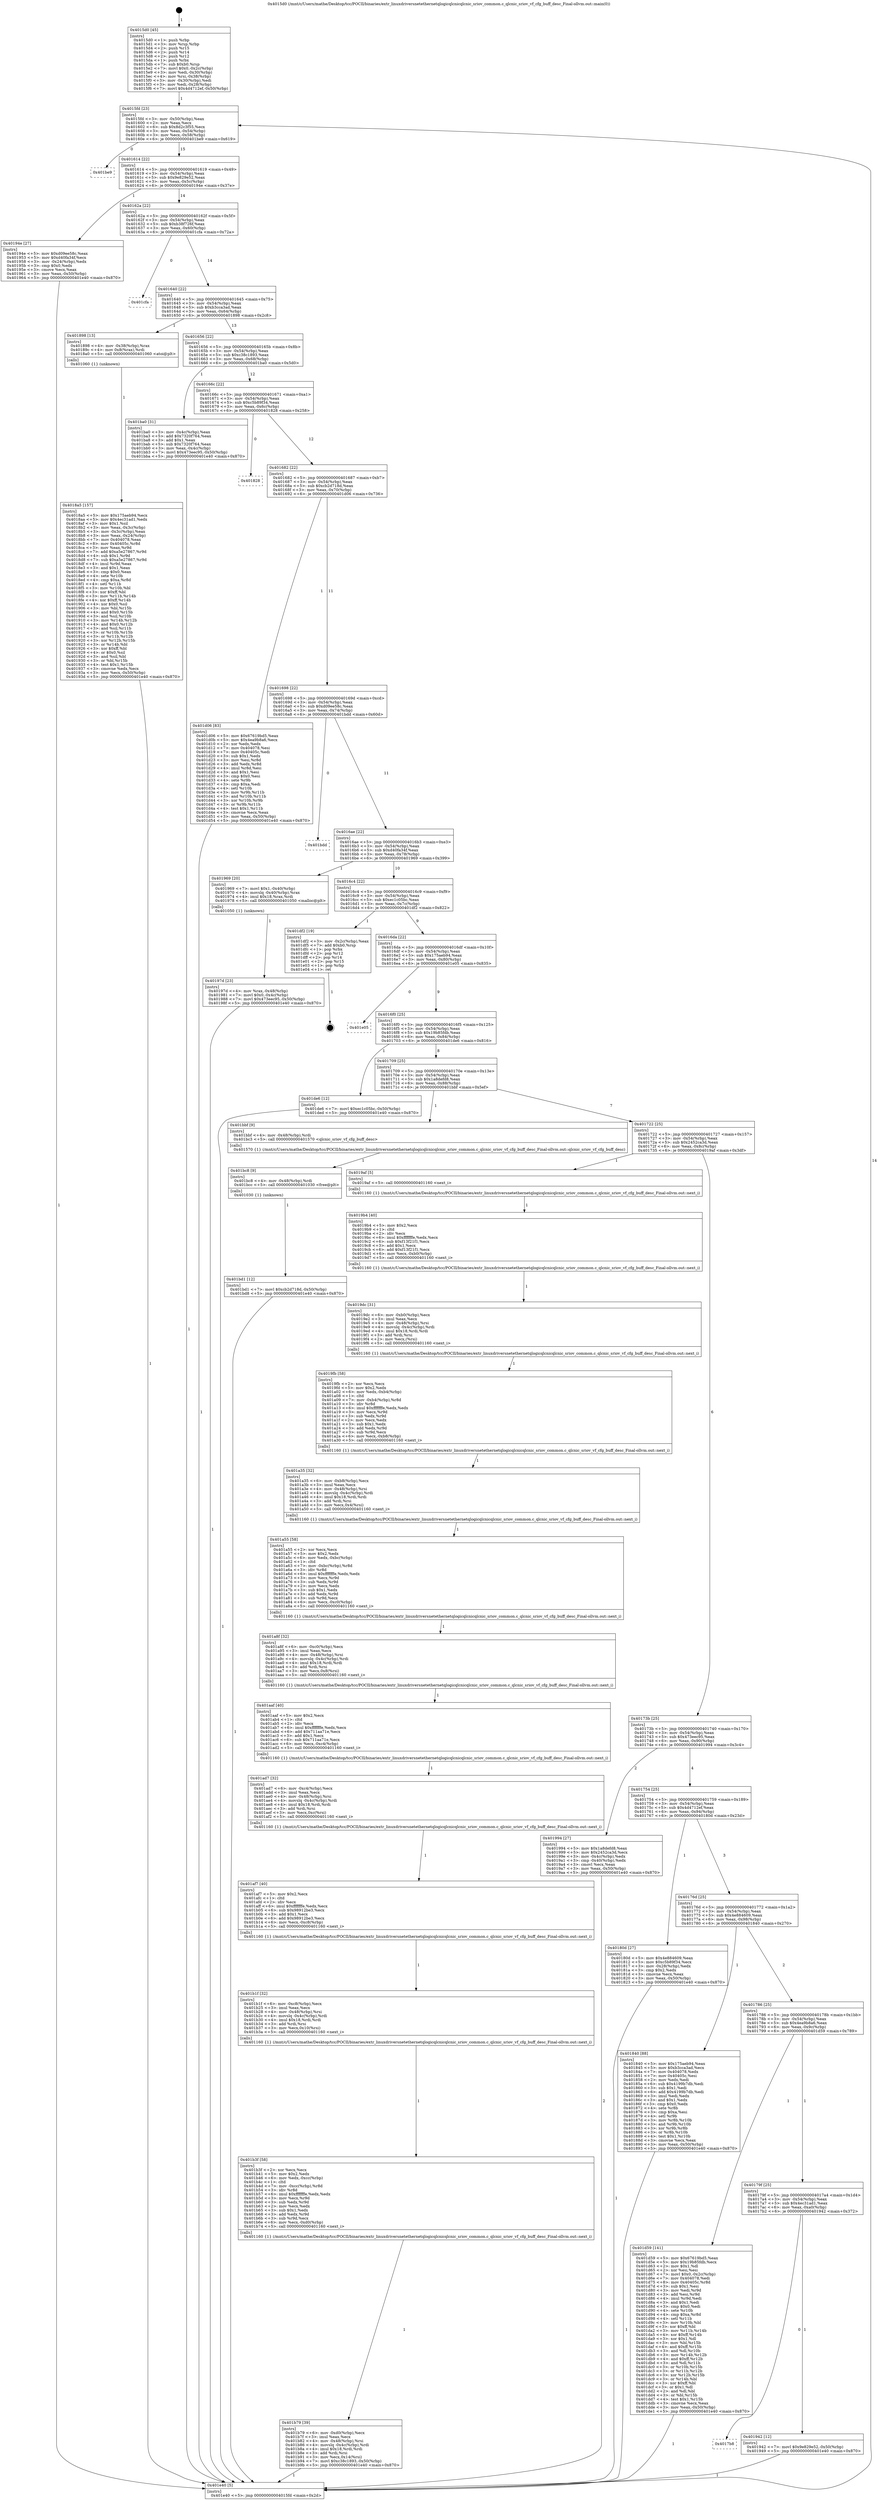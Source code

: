 digraph "0x4015d0" {
  label = "0x4015d0 (/mnt/c/Users/mathe/Desktop/tcc/POCII/binaries/extr_linuxdriversnetethernetqlogicqlcnicqlcnic_sriov_common.c_qlcnic_sriov_vf_cfg_buff_desc_Final-ollvm.out::main(0))"
  labelloc = "t"
  node[shape=record]

  Entry [label="",width=0.3,height=0.3,shape=circle,fillcolor=black,style=filled]
  "0x4015fd" [label="{
     0x4015fd [23]\l
     | [instrs]\l
     &nbsp;&nbsp;0x4015fd \<+3\>: mov -0x50(%rbp),%eax\l
     &nbsp;&nbsp;0x401600 \<+2\>: mov %eax,%ecx\l
     &nbsp;&nbsp;0x401602 \<+6\>: sub $0x8d2c3f55,%ecx\l
     &nbsp;&nbsp;0x401608 \<+3\>: mov %eax,-0x54(%rbp)\l
     &nbsp;&nbsp;0x40160b \<+3\>: mov %ecx,-0x58(%rbp)\l
     &nbsp;&nbsp;0x40160e \<+6\>: je 0000000000401be9 \<main+0x619\>\l
  }"]
  "0x401be9" [label="{
     0x401be9\l
  }", style=dashed]
  "0x401614" [label="{
     0x401614 [22]\l
     | [instrs]\l
     &nbsp;&nbsp;0x401614 \<+5\>: jmp 0000000000401619 \<main+0x49\>\l
     &nbsp;&nbsp;0x401619 \<+3\>: mov -0x54(%rbp),%eax\l
     &nbsp;&nbsp;0x40161c \<+5\>: sub $0x9e829e52,%eax\l
     &nbsp;&nbsp;0x401621 \<+3\>: mov %eax,-0x5c(%rbp)\l
     &nbsp;&nbsp;0x401624 \<+6\>: je 000000000040194e \<main+0x37e\>\l
  }"]
  Exit [label="",width=0.3,height=0.3,shape=circle,fillcolor=black,style=filled,peripheries=2]
  "0x40194e" [label="{
     0x40194e [27]\l
     | [instrs]\l
     &nbsp;&nbsp;0x40194e \<+5\>: mov $0xd09ee58c,%eax\l
     &nbsp;&nbsp;0x401953 \<+5\>: mov $0xd40fa34f,%ecx\l
     &nbsp;&nbsp;0x401958 \<+3\>: mov -0x24(%rbp),%edx\l
     &nbsp;&nbsp;0x40195b \<+3\>: cmp $0x0,%edx\l
     &nbsp;&nbsp;0x40195e \<+3\>: cmove %ecx,%eax\l
     &nbsp;&nbsp;0x401961 \<+3\>: mov %eax,-0x50(%rbp)\l
     &nbsp;&nbsp;0x401964 \<+5\>: jmp 0000000000401e40 \<main+0x870\>\l
  }"]
  "0x40162a" [label="{
     0x40162a [22]\l
     | [instrs]\l
     &nbsp;&nbsp;0x40162a \<+5\>: jmp 000000000040162f \<main+0x5f\>\l
     &nbsp;&nbsp;0x40162f \<+3\>: mov -0x54(%rbp),%eax\l
     &nbsp;&nbsp;0x401632 \<+5\>: sub $0xb38f726f,%eax\l
     &nbsp;&nbsp;0x401637 \<+3\>: mov %eax,-0x60(%rbp)\l
     &nbsp;&nbsp;0x40163a \<+6\>: je 0000000000401cfa \<main+0x72a\>\l
  }"]
  "0x401bd1" [label="{
     0x401bd1 [12]\l
     | [instrs]\l
     &nbsp;&nbsp;0x401bd1 \<+7\>: movl $0xcb2d718d,-0x50(%rbp)\l
     &nbsp;&nbsp;0x401bd8 \<+5\>: jmp 0000000000401e40 \<main+0x870\>\l
  }"]
  "0x401cfa" [label="{
     0x401cfa\l
  }", style=dashed]
  "0x401640" [label="{
     0x401640 [22]\l
     | [instrs]\l
     &nbsp;&nbsp;0x401640 \<+5\>: jmp 0000000000401645 \<main+0x75\>\l
     &nbsp;&nbsp;0x401645 \<+3\>: mov -0x54(%rbp),%eax\l
     &nbsp;&nbsp;0x401648 \<+5\>: sub $0xb3cca3ad,%eax\l
     &nbsp;&nbsp;0x40164d \<+3\>: mov %eax,-0x64(%rbp)\l
     &nbsp;&nbsp;0x401650 \<+6\>: je 0000000000401898 \<main+0x2c8\>\l
  }"]
  "0x401bc8" [label="{
     0x401bc8 [9]\l
     | [instrs]\l
     &nbsp;&nbsp;0x401bc8 \<+4\>: mov -0x48(%rbp),%rdi\l
     &nbsp;&nbsp;0x401bcc \<+5\>: call 0000000000401030 \<free@plt\>\l
     | [calls]\l
     &nbsp;&nbsp;0x401030 \{1\} (unknown)\l
  }"]
  "0x401898" [label="{
     0x401898 [13]\l
     | [instrs]\l
     &nbsp;&nbsp;0x401898 \<+4\>: mov -0x38(%rbp),%rax\l
     &nbsp;&nbsp;0x40189c \<+4\>: mov 0x8(%rax),%rdi\l
     &nbsp;&nbsp;0x4018a0 \<+5\>: call 0000000000401060 \<atoi@plt\>\l
     | [calls]\l
     &nbsp;&nbsp;0x401060 \{1\} (unknown)\l
  }"]
  "0x401656" [label="{
     0x401656 [22]\l
     | [instrs]\l
     &nbsp;&nbsp;0x401656 \<+5\>: jmp 000000000040165b \<main+0x8b\>\l
     &nbsp;&nbsp;0x40165b \<+3\>: mov -0x54(%rbp),%eax\l
     &nbsp;&nbsp;0x40165e \<+5\>: sub $0xc38c1893,%eax\l
     &nbsp;&nbsp;0x401663 \<+3\>: mov %eax,-0x68(%rbp)\l
     &nbsp;&nbsp;0x401666 \<+6\>: je 0000000000401ba0 \<main+0x5d0\>\l
  }"]
  "0x401b79" [label="{
     0x401b79 [39]\l
     | [instrs]\l
     &nbsp;&nbsp;0x401b79 \<+6\>: mov -0xd0(%rbp),%ecx\l
     &nbsp;&nbsp;0x401b7f \<+3\>: imul %eax,%ecx\l
     &nbsp;&nbsp;0x401b82 \<+4\>: mov -0x48(%rbp),%rsi\l
     &nbsp;&nbsp;0x401b86 \<+4\>: movslq -0x4c(%rbp),%rdi\l
     &nbsp;&nbsp;0x401b8a \<+4\>: imul $0x18,%rdi,%rdi\l
     &nbsp;&nbsp;0x401b8e \<+3\>: add %rdi,%rsi\l
     &nbsp;&nbsp;0x401b91 \<+3\>: mov %ecx,0x14(%rsi)\l
     &nbsp;&nbsp;0x401b94 \<+7\>: movl $0xc38c1893,-0x50(%rbp)\l
     &nbsp;&nbsp;0x401b9b \<+5\>: jmp 0000000000401e40 \<main+0x870\>\l
  }"]
  "0x401ba0" [label="{
     0x401ba0 [31]\l
     | [instrs]\l
     &nbsp;&nbsp;0x401ba0 \<+3\>: mov -0x4c(%rbp),%eax\l
     &nbsp;&nbsp;0x401ba3 \<+5\>: add $0x7320f764,%eax\l
     &nbsp;&nbsp;0x401ba8 \<+3\>: add $0x1,%eax\l
     &nbsp;&nbsp;0x401bab \<+5\>: sub $0x7320f764,%eax\l
     &nbsp;&nbsp;0x401bb0 \<+3\>: mov %eax,-0x4c(%rbp)\l
     &nbsp;&nbsp;0x401bb3 \<+7\>: movl $0x473eec95,-0x50(%rbp)\l
     &nbsp;&nbsp;0x401bba \<+5\>: jmp 0000000000401e40 \<main+0x870\>\l
  }"]
  "0x40166c" [label="{
     0x40166c [22]\l
     | [instrs]\l
     &nbsp;&nbsp;0x40166c \<+5\>: jmp 0000000000401671 \<main+0xa1\>\l
     &nbsp;&nbsp;0x401671 \<+3\>: mov -0x54(%rbp),%eax\l
     &nbsp;&nbsp;0x401674 \<+5\>: sub $0xc5b89f34,%eax\l
     &nbsp;&nbsp;0x401679 \<+3\>: mov %eax,-0x6c(%rbp)\l
     &nbsp;&nbsp;0x40167c \<+6\>: je 0000000000401828 \<main+0x258\>\l
  }"]
  "0x401b3f" [label="{
     0x401b3f [58]\l
     | [instrs]\l
     &nbsp;&nbsp;0x401b3f \<+2\>: xor %ecx,%ecx\l
     &nbsp;&nbsp;0x401b41 \<+5\>: mov $0x2,%edx\l
     &nbsp;&nbsp;0x401b46 \<+6\>: mov %edx,-0xcc(%rbp)\l
     &nbsp;&nbsp;0x401b4c \<+1\>: cltd\l
     &nbsp;&nbsp;0x401b4d \<+7\>: mov -0xcc(%rbp),%r8d\l
     &nbsp;&nbsp;0x401b54 \<+3\>: idiv %r8d\l
     &nbsp;&nbsp;0x401b57 \<+6\>: imul $0xfffffffe,%edx,%edx\l
     &nbsp;&nbsp;0x401b5d \<+3\>: mov %ecx,%r9d\l
     &nbsp;&nbsp;0x401b60 \<+3\>: sub %edx,%r9d\l
     &nbsp;&nbsp;0x401b63 \<+2\>: mov %ecx,%edx\l
     &nbsp;&nbsp;0x401b65 \<+3\>: sub $0x1,%edx\l
     &nbsp;&nbsp;0x401b68 \<+3\>: add %edx,%r9d\l
     &nbsp;&nbsp;0x401b6b \<+3\>: sub %r9d,%ecx\l
     &nbsp;&nbsp;0x401b6e \<+6\>: mov %ecx,-0xd0(%rbp)\l
     &nbsp;&nbsp;0x401b74 \<+5\>: call 0000000000401160 \<next_i\>\l
     | [calls]\l
     &nbsp;&nbsp;0x401160 \{1\} (/mnt/c/Users/mathe/Desktop/tcc/POCII/binaries/extr_linuxdriversnetethernetqlogicqlcnicqlcnic_sriov_common.c_qlcnic_sriov_vf_cfg_buff_desc_Final-ollvm.out::next_i)\l
  }"]
  "0x401828" [label="{
     0x401828\l
  }", style=dashed]
  "0x401682" [label="{
     0x401682 [22]\l
     | [instrs]\l
     &nbsp;&nbsp;0x401682 \<+5\>: jmp 0000000000401687 \<main+0xb7\>\l
     &nbsp;&nbsp;0x401687 \<+3\>: mov -0x54(%rbp),%eax\l
     &nbsp;&nbsp;0x40168a \<+5\>: sub $0xcb2d718d,%eax\l
     &nbsp;&nbsp;0x40168f \<+3\>: mov %eax,-0x70(%rbp)\l
     &nbsp;&nbsp;0x401692 \<+6\>: je 0000000000401d06 \<main+0x736\>\l
  }"]
  "0x401b1f" [label="{
     0x401b1f [32]\l
     | [instrs]\l
     &nbsp;&nbsp;0x401b1f \<+6\>: mov -0xc8(%rbp),%ecx\l
     &nbsp;&nbsp;0x401b25 \<+3\>: imul %eax,%ecx\l
     &nbsp;&nbsp;0x401b28 \<+4\>: mov -0x48(%rbp),%rsi\l
     &nbsp;&nbsp;0x401b2c \<+4\>: movslq -0x4c(%rbp),%rdi\l
     &nbsp;&nbsp;0x401b30 \<+4\>: imul $0x18,%rdi,%rdi\l
     &nbsp;&nbsp;0x401b34 \<+3\>: add %rdi,%rsi\l
     &nbsp;&nbsp;0x401b37 \<+3\>: mov %ecx,0x10(%rsi)\l
     &nbsp;&nbsp;0x401b3a \<+5\>: call 0000000000401160 \<next_i\>\l
     | [calls]\l
     &nbsp;&nbsp;0x401160 \{1\} (/mnt/c/Users/mathe/Desktop/tcc/POCII/binaries/extr_linuxdriversnetethernetqlogicqlcnicqlcnic_sriov_common.c_qlcnic_sriov_vf_cfg_buff_desc_Final-ollvm.out::next_i)\l
  }"]
  "0x401d06" [label="{
     0x401d06 [83]\l
     | [instrs]\l
     &nbsp;&nbsp;0x401d06 \<+5\>: mov $0x67619bd5,%eax\l
     &nbsp;&nbsp;0x401d0b \<+5\>: mov $0x4ea9b8a6,%ecx\l
     &nbsp;&nbsp;0x401d10 \<+2\>: xor %edx,%edx\l
     &nbsp;&nbsp;0x401d12 \<+7\>: mov 0x404078,%esi\l
     &nbsp;&nbsp;0x401d19 \<+7\>: mov 0x40405c,%edi\l
     &nbsp;&nbsp;0x401d20 \<+3\>: sub $0x1,%edx\l
     &nbsp;&nbsp;0x401d23 \<+3\>: mov %esi,%r8d\l
     &nbsp;&nbsp;0x401d26 \<+3\>: add %edx,%r8d\l
     &nbsp;&nbsp;0x401d29 \<+4\>: imul %r8d,%esi\l
     &nbsp;&nbsp;0x401d2d \<+3\>: and $0x1,%esi\l
     &nbsp;&nbsp;0x401d30 \<+3\>: cmp $0x0,%esi\l
     &nbsp;&nbsp;0x401d33 \<+4\>: sete %r9b\l
     &nbsp;&nbsp;0x401d37 \<+3\>: cmp $0xa,%edi\l
     &nbsp;&nbsp;0x401d3a \<+4\>: setl %r10b\l
     &nbsp;&nbsp;0x401d3e \<+3\>: mov %r9b,%r11b\l
     &nbsp;&nbsp;0x401d41 \<+3\>: and %r10b,%r11b\l
     &nbsp;&nbsp;0x401d44 \<+3\>: xor %r10b,%r9b\l
     &nbsp;&nbsp;0x401d47 \<+3\>: or %r9b,%r11b\l
     &nbsp;&nbsp;0x401d4a \<+4\>: test $0x1,%r11b\l
     &nbsp;&nbsp;0x401d4e \<+3\>: cmovne %ecx,%eax\l
     &nbsp;&nbsp;0x401d51 \<+3\>: mov %eax,-0x50(%rbp)\l
     &nbsp;&nbsp;0x401d54 \<+5\>: jmp 0000000000401e40 \<main+0x870\>\l
  }"]
  "0x401698" [label="{
     0x401698 [22]\l
     | [instrs]\l
     &nbsp;&nbsp;0x401698 \<+5\>: jmp 000000000040169d \<main+0xcd\>\l
     &nbsp;&nbsp;0x40169d \<+3\>: mov -0x54(%rbp),%eax\l
     &nbsp;&nbsp;0x4016a0 \<+5\>: sub $0xd09ee58c,%eax\l
     &nbsp;&nbsp;0x4016a5 \<+3\>: mov %eax,-0x74(%rbp)\l
     &nbsp;&nbsp;0x4016a8 \<+6\>: je 0000000000401bdd \<main+0x60d\>\l
  }"]
  "0x401af7" [label="{
     0x401af7 [40]\l
     | [instrs]\l
     &nbsp;&nbsp;0x401af7 \<+5\>: mov $0x2,%ecx\l
     &nbsp;&nbsp;0x401afc \<+1\>: cltd\l
     &nbsp;&nbsp;0x401afd \<+2\>: idiv %ecx\l
     &nbsp;&nbsp;0x401aff \<+6\>: imul $0xfffffffe,%edx,%ecx\l
     &nbsp;&nbsp;0x401b05 \<+6\>: sub $0x98912be3,%ecx\l
     &nbsp;&nbsp;0x401b0b \<+3\>: add $0x1,%ecx\l
     &nbsp;&nbsp;0x401b0e \<+6\>: add $0x98912be3,%ecx\l
     &nbsp;&nbsp;0x401b14 \<+6\>: mov %ecx,-0xc8(%rbp)\l
     &nbsp;&nbsp;0x401b1a \<+5\>: call 0000000000401160 \<next_i\>\l
     | [calls]\l
     &nbsp;&nbsp;0x401160 \{1\} (/mnt/c/Users/mathe/Desktop/tcc/POCII/binaries/extr_linuxdriversnetethernetqlogicqlcnicqlcnic_sriov_common.c_qlcnic_sriov_vf_cfg_buff_desc_Final-ollvm.out::next_i)\l
  }"]
  "0x401bdd" [label="{
     0x401bdd\l
  }", style=dashed]
  "0x4016ae" [label="{
     0x4016ae [22]\l
     | [instrs]\l
     &nbsp;&nbsp;0x4016ae \<+5\>: jmp 00000000004016b3 \<main+0xe3\>\l
     &nbsp;&nbsp;0x4016b3 \<+3\>: mov -0x54(%rbp),%eax\l
     &nbsp;&nbsp;0x4016b6 \<+5\>: sub $0xd40fa34f,%eax\l
     &nbsp;&nbsp;0x4016bb \<+3\>: mov %eax,-0x78(%rbp)\l
     &nbsp;&nbsp;0x4016be \<+6\>: je 0000000000401969 \<main+0x399\>\l
  }"]
  "0x401ad7" [label="{
     0x401ad7 [32]\l
     | [instrs]\l
     &nbsp;&nbsp;0x401ad7 \<+6\>: mov -0xc4(%rbp),%ecx\l
     &nbsp;&nbsp;0x401add \<+3\>: imul %eax,%ecx\l
     &nbsp;&nbsp;0x401ae0 \<+4\>: mov -0x48(%rbp),%rsi\l
     &nbsp;&nbsp;0x401ae4 \<+4\>: movslq -0x4c(%rbp),%rdi\l
     &nbsp;&nbsp;0x401ae8 \<+4\>: imul $0x18,%rdi,%rdi\l
     &nbsp;&nbsp;0x401aec \<+3\>: add %rdi,%rsi\l
     &nbsp;&nbsp;0x401aef \<+3\>: mov %ecx,0xc(%rsi)\l
     &nbsp;&nbsp;0x401af2 \<+5\>: call 0000000000401160 \<next_i\>\l
     | [calls]\l
     &nbsp;&nbsp;0x401160 \{1\} (/mnt/c/Users/mathe/Desktop/tcc/POCII/binaries/extr_linuxdriversnetethernetqlogicqlcnicqlcnic_sriov_common.c_qlcnic_sriov_vf_cfg_buff_desc_Final-ollvm.out::next_i)\l
  }"]
  "0x401969" [label="{
     0x401969 [20]\l
     | [instrs]\l
     &nbsp;&nbsp;0x401969 \<+7\>: movl $0x1,-0x40(%rbp)\l
     &nbsp;&nbsp;0x401970 \<+4\>: movslq -0x40(%rbp),%rax\l
     &nbsp;&nbsp;0x401974 \<+4\>: imul $0x18,%rax,%rdi\l
     &nbsp;&nbsp;0x401978 \<+5\>: call 0000000000401050 \<malloc@plt\>\l
     | [calls]\l
     &nbsp;&nbsp;0x401050 \{1\} (unknown)\l
  }"]
  "0x4016c4" [label="{
     0x4016c4 [22]\l
     | [instrs]\l
     &nbsp;&nbsp;0x4016c4 \<+5\>: jmp 00000000004016c9 \<main+0xf9\>\l
     &nbsp;&nbsp;0x4016c9 \<+3\>: mov -0x54(%rbp),%eax\l
     &nbsp;&nbsp;0x4016cc \<+5\>: sub $0xec1c05bc,%eax\l
     &nbsp;&nbsp;0x4016d1 \<+3\>: mov %eax,-0x7c(%rbp)\l
     &nbsp;&nbsp;0x4016d4 \<+6\>: je 0000000000401df2 \<main+0x822\>\l
  }"]
  "0x401aaf" [label="{
     0x401aaf [40]\l
     | [instrs]\l
     &nbsp;&nbsp;0x401aaf \<+5\>: mov $0x2,%ecx\l
     &nbsp;&nbsp;0x401ab4 \<+1\>: cltd\l
     &nbsp;&nbsp;0x401ab5 \<+2\>: idiv %ecx\l
     &nbsp;&nbsp;0x401ab7 \<+6\>: imul $0xfffffffe,%edx,%ecx\l
     &nbsp;&nbsp;0x401abd \<+6\>: add $0x711aa71e,%ecx\l
     &nbsp;&nbsp;0x401ac3 \<+3\>: add $0x1,%ecx\l
     &nbsp;&nbsp;0x401ac6 \<+6\>: sub $0x711aa71e,%ecx\l
     &nbsp;&nbsp;0x401acc \<+6\>: mov %ecx,-0xc4(%rbp)\l
     &nbsp;&nbsp;0x401ad2 \<+5\>: call 0000000000401160 \<next_i\>\l
     | [calls]\l
     &nbsp;&nbsp;0x401160 \{1\} (/mnt/c/Users/mathe/Desktop/tcc/POCII/binaries/extr_linuxdriversnetethernetqlogicqlcnicqlcnic_sriov_common.c_qlcnic_sriov_vf_cfg_buff_desc_Final-ollvm.out::next_i)\l
  }"]
  "0x401df2" [label="{
     0x401df2 [19]\l
     | [instrs]\l
     &nbsp;&nbsp;0x401df2 \<+3\>: mov -0x2c(%rbp),%eax\l
     &nbsp;&nbsp;0x401df5 \<+7\>: add $0xb0,%rsp\l
     &nbsp;&nbsp;0x401dfc \<+1\>: pop %rbx\l
     &nbsp;&nbsp;0x401dfd \<+2\>: pop %r12\l
     &nbsp;&nbsp;0x401dff \<+2\>: pop %r14\l
     &nbsp;&nbsp;0x401e01 \<+2\>: pop %r15\l
     &nbsp;&nbsp;0x401e03 \<+1\>: pop %rbp\l
     &nbsp;&nbsp;0x401e04 \<+1\>: ret\l
  }"]
  "0x4016da" [label="{
     0x4016da [22]\l
     | [instrs]\l
     &nbsp;&nbsp;0x4016da \<+5\>: jmp 00000000004016df \<main+0x10f\>\l
     &nbsp;&nbsp;0x4016df \<+3\>: mov -0x54(%rbp),%eax\l
     &nbsp;&nbsp;0x4016e2 \<+5\>: sub $0x175aeb94,%eax\l
     &nbsp;&nbsp;0x4016e7 \<+3\>: mov %eax,-0x80(%rbp)\l
     &nbsp;&nbsp;0x4016ea \<+6\>: je 0000000000401e05 \<main+0x835\>\l
  }"]
  "0x401a8f" [label="{
     0x401a8f [32]\l
     | [instrs]\l
     &nbsp;&nbsp;0x401a8f \<+6\>: mov -0xc0(%rbp),%ecx\l
     &nbsp;&nbsp;0x401a95 \<+3\>: imul %eax,%ecx\l
     &nbsp;&nbsp;0x401a98 \<+4\>: mov -0x48(%rbp),%rsi\l
     &nbsp;&nbsp;0x401a9c \<+4\>: movslq -0x4c(%rbp),%rdi\l
     &nbsp;&nbsp;0x401aa0 \<+4\>: imul $0x18,%rdi,%rdi\l
     &nbsp;&nbsp;0x401aa4 \<+3\>: add %rdi,%rsi\l
     &nbsp;&nbsp;0x401aa7 \<+3\>: mov %ecx,0x8(%rsi)\l
     &nbsp;&nbsp;0x401aaa \<+5\>: call 0000000000401160 \<next_i\>\l
     | [calls]\l
     &nbsp;&nbsp;0x401160 \{1\} (/mnt/c/Users/mathe/Desktop/tcc/POCII/binaries/extr_linuxdriversnetethernetqlogicqlcnicqlcnic_sriov_common.c_qlcnic_sriov_vf_cfg_buff_desc_Final-ollvm.out::next_i)\l
  }"]
  "0x401e05" [label="{
     0x401e05\l
  }", style=dashed]
  "0x4016f0" [label="{
     0x4016f0 [25]\l
     | [instrs]\l
     &nbsp;&nbsp;0x4016f0 \<+5\>: jmp 00000000004016f5 \<main+0x125\>\l
     &nbsp;&nbsp;0x4016f5 \<+3\>: mov -0x54(%rbp),%eax\l
     &nbsp;&nbsp;0x4016f8 \<+5\>: sub $0x19b85fdb,%eax\l
     &nbsp;&nbsp;0x4016fd \<+6\>: mov %eax,-0x84(%rbp)\l
     &nbsp;&nbsp;0x401703 \<+6\>: je 0000000000401de6 \<main+0x816\>\l
  }"]
  "0x401a55" [label="{
     0x401a55 [58]\l
     | [instrs]\l
     &nbsp;&nbsp;0x401a55 \<+2\>: xor %ecx,%ecx\l
     &nbsp;&nbsp;0x401a57 \<+5\>: mov $0x2,%edx\l
     &nbsp;&nbsp;0x401a5c \<+6\>: mov %edx,-0xbc(%rbp)\l
     &nbsp;&nbsp;0x401a62 \<+1\>: cltd\l
     &nbsp;&nbsp;0x401a63 \<+7\>: mov -0xbc(%rbp),%r8d\l
     &nbsp;&nbsp;0x401a6a \<+3\>: idiv %r8d\l
     &nbsp;&nbsp;0x401a6d \<+6\>: imul $0xfffffffe,%edx,%edx\l
     &nbsp;&nbsp;0x401a73 \<+3\>: mov %ecx,%r9d\l
     &nbsp;&nbsp;0x401a76 \<+3\>: sub %edx,%r9d\l
     &nbsp;&nbsp;0x401a79 \<+2\>: mov %ecx,%edx\l
     &nbsp;&nbsp;0x401a7b \<+3\>: sub $0x1,%edx\l
     &nbsp;&nbsp;0x401a7e \<+3\>: add %edx,%r9d\l
     &nbsp;&nbsp;0x401a81 \<+3\>: sub %r9d,%ecx\l
     &nbsp;&nbsp;0x401a84 \<+6\>: mov %ecx,-0xc0(%rbp)\l
     &nbsp;&nbsp;0x401a8a \<+5\>: call 0000000000401160 \<next_i\>\l
     | [calls]\l
     &nbsp;&nbsp;0x401160 \{1\} (/mnt/c/Users/mathe/Desktop/tcc/POCII/binaries/extr_linuxdriversnetethernetqlogicqlcnicqlcnic_sriov_common.c_qlcnic_sriov_vf_cfg_buff_desc_Final-ollvm.out::next_i)\l
  }"]
  "0x401de6" [label="{
     0x401de6 [12]\l
     | [instrs]\l
     &nbsp;&nbsp;0x401de6 \<+7\>: movl $0xec1c05bc,-0x50(%rbp)\l
     &nbsp;&nbsp;0x401ded \<+5\>: jmp 0000000000401e40 \<main+0x870\>\l
  }"]
  "0x401709" [label="{
     0x401709 [25]\l
     | [instrs]\l
     &nbsp;&nbsp;0x401709 \<+5\>: jmp 000000000040170e \<main+0x13e\>\l
     &nbsp;&nbsp;0x40170e \<+3\>: mov -0x54(%rbp),%eax\l
     &nbsp;&nbsp;0x401711 \<+5\>: sub $0x1a8defd8,%eax\l
     &nbsp;&nbsp;0x401716 \<+6\>: mov %eax,-0x88(%rbp)\l
     &nbsp;&nbsp;0x40171c \<+6\>: je 0000000000401bbf \<main+0x5ef\>\l
  }"]
  "0x401a35" [label="{
     0x401a35 [32]\l
     | [instrs]\l
     &nbsp;&nbsp;0x401a35 \<+6\>: mov -0xb8(%rbp),%ecx\l
     &nbsp;&nbsp;0x401a3b \<+3\>: imul %eax,%ecx\l
     &nbsp;&nbsp;0x401a3e \<+4\>: mov -0x48(%rbp),%rsi\l
     &nbsp;&nbsp;0x401a42 \<+4\>: movslq -0x4c(%rbp),%rdi\l
     &nbsp;&nbsp;0x401a46 \<+4\>: imul $0x18,%rdi,%rdi\l
     &nbsp;&nbsp;0x401a4a \<+3\>: add %rdi,%rsi\l
     &nbsp;&nbsp;0x401a4d \<+3\>: mov %ecx,0x4(%rsi)\l
     &nbsp;&nbsp;0x401a50 \<+5\>: call 0000000000401160 \<next_i\>\l
     | [calls]\l
     &nbsp;&nbsp;0x401160 \{1\} (/mnt/c/Users/mathe/Desktop/tcc/POCII/binaries/extr_linuxdriversnetethernetqlogicqlcnicqlcnic_sriov_common.c_qlcnic_sriov_vf_cfg_buff_desc_Final-ollvm.out::next_i)\l
  }"]
  "0x401bbf" [label="{
     0x401bbf [9]\l
     | [instrs]\l
     &nbsp;&nbsp;0x401bbf \<+4\>: mov -0x48(%rbp),%rdi\l
     &nbsp;&nbsp;0x401bc3 \<+5\>: call 0000000000401570 \<qlcnic_sriov_vf_cfg_buff_desc\>\l
     | [calls]\l
     &nbsp;&nbsp;0x401570 \{1\} (/mnt/c/Users/mathe/Desktop/tcc/POCII/binaries/extr_linuxdriversnetethernetqlogicqlcnicqlcnic_sriov_common.c_qlcnic_sriov_vf_cfg_buff_desc_Final-ollvm.out::qlcnic_sriov_vf_cfg_buff_desc)\l
  }"]
  "0x401722" [label="{
     0x401722 [25]\l
     | [instrs]\l
     &nbsp;&nbsp;0x401722 \<+5\>: jmp 0000000000401727 \<main+0x157\>\l
     &nbsp;&nbsp;0x401727 \<+3\>: mov -0x54(%rbp),%eax\l
     &nbsp;&nbsp;0x40172a \<+5\>: sub $0x2452ca3d,%eax\l
     &nbsp;&nbsp;0x40172f \<+6\>: mov %eax,-0x8c(%rbp)\l
     &nbsp;&nbsp;0x401735 \<+6\>: je 00000000004019af \<main+0x3df\>\l
  }"]
  "0x4019fb" [label="{
     0x4019fb [58]\l
     | [instrs]\l
     &nbsp;&nbsp;0x4019fb \<+2\>: xor %ecx,%ecx\l
     &nbsp;&nbsp;0x4019fd \<+5\>: mov $0x2,%edx\l
     &nbsp;&nbsp;0x401a02 \<+6\>: mov %edx,-0xb4(%rbp)\l
     &nbsp;&nbsp;0x401a08 \<+1\>: cltd\l
     &nbsp;&nbsp;0x401a09 \<+7\>: mov -0xb4(%rbp),%r8d\l
     &nbsp;&nbsp;0x401a10 \<+3\>: idiv %r8d\l
     &nbsp;&nbsp;0x401a13 \<+6\>: imul $0xfffffffe,%edx,%edx\l
     &nbsp;&nbsp;0x401a19 \<+3\>: mov %ecx,%r9d\l
     &nbsp;&nbsp;0x401a1c \<+3\>: sub %edx,%r9d\l
     &nbsp;&nbsp;0x401a1f \<+2\>: mov %ecx,%edx\l
     &nbsp;&nbsp;0x401a21 \<+3\>: sub $0x1,%edx\l
     &nbsp;&nbsp;0x401a24 \<+3\>: add %edx,%r9d\l
     &nbsp;&nbsp;0x401a27 \<+3\>: sub %r9d,%ecx\l
     &nbsp;&nbsp;0x401a2a \<+6\>: mov %ecx,-0xb8(%rbp)\l
     &nbsp;&nbsp;0x401a30 \<+5\>: call 0000000000401160 \<next_i\>\l
     | [calls]\l
     &nbsp;&nbsp;0x401160 \{1\} (/mnt/c/Users/mathe/Desktop/tcc/POCII/binaries/extr_linuxdriversnetethernetqlogicqlcnicqlcnic_sriov_common.c_qlcnic_sriov_vf_cfg_buff_desc_Final-ollvm.out::next_i)\l
  }"]
  "0x4019af" [label="{
     0x4019af [5]\l
     | [instrs]\l
     &nbsp;&nbsp;0x4019af \<+5\>: call 0000000000401160 \<next_i\>\l
     | [calls]\l
     &nbsp;&nbsp;0x401160 \{1\} (/mnt/c/Users/mathe/Desktop/tcc/POCII/binaries/extr_linuxdriversnetethernetqlogicqlcnicqlcnic_sriov_common.c_qlcnic_sriov_vf_cfg_buff_desc_Final-ollvm.out::next_i)\l
  }"]
  "0x40173b" [label="{
     0x40173b [25]\l
     | [instrs]\l
     &nbsp;&nbsp;0x40173b \<+5\>: jmp 0000000000401740 \<main+0x170\>\l
     &nbsp;&nbsp;0x401740 \<+3\>: mov -0x54(%rbp),%eax\l
     &nbsp;&nbsp;0x401743 \<+5\>: sub $0x473eec95,%eax\l
     &nbsp;&nbsp;0x401748 \<+6\>: mov %eax,-0x90(%rbp)\l
     &nbsp;&nbsp;0x40174e \<+6\>: je 0000000000401994 \<main+0x3c4\>\l
  }"]
  "0x4019dc" [label="{
     0x4019dc [31]\l
     | [instrs]\l
     &nbsp;&nbsp;0x4019dc \<+6\>: mov -0xb0(%rbp),%ecx\l
     &nbsp;&nbsp;0x4019e2 \<+3\>: imul %eax,%ecx\l
     &nbsp;&nbsp;0x4019e5 \<+4\>: mov -0x48(%rbp),%rsi\l
     &nbsp;&nbsp;0x4019e9 \<+4\>: movslq -0x4c(%rbp),%rdi\l
     &nbsp;&nbsp;0x4019ed \<+4\>: imul $0x18,%rdi,%rdi\l
     &nbsp;&nbsp;0x4019f1 \<+3\>: add %rdi,%rsi\l
     &nbsp;&nbsp;0x4019f4 \<+2\>: mov %ecx,(%rsi)\l
     &nbsp;&nbsp;0x4019f6 \<+5\>: call 0000000000401160 \<next_i\>\l
     | [calls]\l
     &nbsp;&nbsp;0x401160 \{1\} (/mnt/c/Users/mathe/Desktop/tcc/POCII/binaries/extr_linuxdriversnetethernetqlogicqlcnicqlcnic_sriov_common.c_qlcnic_sriov_vf_cfg_buff_desc_Final-ollvm.out::next_i)\l
  }"]
  "0x401994" [label="{
     0x401994 [27]\l
     | [instrs]\l
     &nbsp;&nbsp;0x401994 \<+5\>: mov $0x1a8defd8,%eax\l
     &nbsp;&nbsp;0x401999 \<+5\>: mov $0x2452ca3d,%ecx\l
     &nbsp;&nbsp;0x40199e \<+3\>: mov -0x4c(%rbp),%edx\l
     &nbsp;&nbsp;0x4019a1 \<+3\>: cmp -0x40(%rbp),%edx\l
     &nbsp;&nbsp;0x4019a4 \<+3\>: cmovl %ecx,%eax\l
     &nbsp;&nbsp;0x4019a7 \<+3\>: mov %eax,-0x50(%rbp)\l
     &nbsp;&nbsp;0x4019aa \<+5\>: jmp 0000000000401e40 \<main+0x870\>\l
  }"]
  "0x401754" [label="{
     0x401754 [25]\l
     | [instrs]\l
     &nbsp;&nbsp;0x401754 \<+5\>: jmp 0000000000401759 \<main+0x189\>\l
     &nbsp;&nbsp;0x401759 \<+3\>: mov -0x54(%rbp),%eax\l
     &nbsp;&nbsp;0x40175c \<+5\>: sub $0x4d4712ef,%eax\l
     &nbsp;&nbsp;0x401761 \<+6\>: mov %eax,-0x94(%rbp)\l
     &nbsp;&nbsp;0x401767 \<+6\>: je 000000000040180d \<main+0x23d\>\l
  }"]
  "0x4019b4" [label="{
     0x4019b4 [40]\l
     | [instrs]\l
     &nbsp;&nbsp;0x4019b4 \<+5\>: mov $0x2,%ecx\l
     &nbsp;&nbsp;0x4019b9 \<+1\>: cltd\l
     &nbsp;&nbsp;0x4019ba \<+2\>: idiv %ecx\l
     &nbsp;&nbsp;0x4019bc \<+6\>: imul $0xfffffffe,%edx,%ecx\l
     &nbsp;&nbsp;0x4019c2 \<+6\>: sub $0xf13f21f1,%ecx\l
     &nbsp;&nbsp;0x4019c8 \<+3\>: add $0x1,%ecx\l
     &nbsp;&nbsp;0x4019cb \<+6\>: add $0xf13f21f1,%ecx\l
     &nbsp;&nbsp;0x4019d1 \<+6\>: mov %ecx,-0xb0(%rbp)\l
     &nbsp;&nbsp;0x4019d7 \<+5\>: call 0000000000401160 \<next_i\>\l
     | [calls]\l
     &nbsp;&nbsp;0x401160 \{1\} (/mnt/c/Users/mathe/Desktop/tcc/POCII/binaries/extr_linuxdriversnetethernetqlogicqlcnicqlcnic_sriov_common.c_qlcnic_sriov_vf_cfg_buff_desc_Final-ollvm.out::next_i)\l
  }"]
  "0x40180d" [label="{
     0x40180d [27]\l
     | [instrs]\l
     &nbsp;&nbsp;0x40180d \<+5\>: mov $0x4e884609,%eax\l
     &nbsp;&nbsp;0x401812 \<+5\>: mov $0xc5b89f34,%ecx\l
     &nbsp;&nbsp;0x401817 \<+3\>: mov -0x28(%rbp),%edx\l
     &nbsp;&nbsp;0x40181a \<+3\>: cmp $0x2,%edx\l
     &nbsp;&nbsp;0x40181d \<+3\>: cmovne %ecx,%eax\l
     &nbsp;&nbsp;0x401820 \<+3\>: mov %eax,-0x50(%rbp)\l
     &nbsp;&nbsp;0x401823 \<+5\>: jmp 0000000000401e40 \<main+0x870\>\l
  }"]
  "0x40176d" [label="{
     0x40176d [25]\l
     | [instrs]\l
     &nbsp;&nbsp;0x40176d \<+5\>: jmp 0000000000401772 \<main+0x1a2\>\l
     &nbsp;&nbsp;0x401772 \<+3\>: mov -0x54(%rbp),%eax\l
     &nbsp;&nbsp;0x401775 \<+5\>: sub $0x4e884609,%eax\l
     &nbsp;&nbsp;0x40177a \<+6\>: mov %eax,-0x98(%rbp)\l
     &nbsp;&nbsp;0x401780 \<+6\>: je 0000000000401840 \<main+0x270\>\l
  }"]
  "0x401e40" [label="{
     0x401e40 [5]\l
     | [instrs]\l
     &nbsp;&nbsp;0x401e40 \<+5\>: jmp 00000000004015fd \<main+0x2d\>\l
  }"]
  "0x4015d0" [label="{
     0x4015d0 [45]\l
     | [instrs]\l
     &nbsp;&nbsp;0x4015d0 \<+1\>: push %rbp\l
     &nbsp;&nbsp;0x4015d1 \<+3\>: mov %rsp,%rbp\l
     &nbsp;&nbsp;0x4015d4 \<+2\>: push %r15\l
     &nbsp;&nbsp;0x4015d6 \<+2\>: push %r14\l
     &nbsp;&nbsp;0x4015d8 \<+2\>: push %r12\l
     &nbsp;&nbsp;0x4015da \<+1\>: push %rbx\l
     &nbsp;&nbsp;0x4015db \<+7\>: sub $0xb0,%rsp\l
     &nbsp;&nbsp;0x4015e2 \<+7\>: movl $0x0,-0x2c(%rbp)\l
     &nbsp;&nbsp;0x4015e9 \<+3\>: mov %edi,-0x30(%rbp)\l
     &nbsp;&nbsp;0x4015ec \<+4\>: mov %rsi,-0x38(%rbp)\l
     &nbsp;&nbsp;0x4015f0 \<+3\>: mov -0x30(%rbp),%edi\l
     &nbsp;&nbsp;0x4015f3 \<+3\>: mov %edi,-0x28(%rbp)\l
     &nbsp;&nbsp;0x4015f6 \<+7\>: movl $0x4d4712ef,-0x50(%rbp)\l
  }"]
  "0x40197d" [label="{
     0x40197d [23]\l
     | [instrs]\l
     &nbsp;&nbsp;0x40197d \<+4\>: mov %rax,-0x48(%rbp)\l
     &nbsp;&nbsp;0x401981 \<+7\>: movl $0x0,-0x4c(%rbp)\l
     &nbsp;&nbsp;0x401988 \<+7\>: movl $0x473eec95,-0x50(%rbp)\l
     &nbsp;&nbsp;0x40198f \<+5\>: jmp 0000000000401e40 \<main+0x870\>\l
  }"]
  "0x401840" [label="{
     0x401840 [88]\l
     | [instrs]\l
     &nbsp;&nbsp;0x401840 \<+5\>: mov $0x175aeb94,%eax\l
     &nbsp;&nbsp;0x401845 \<+5\>: mov $0xb3cca3ad,%ecx\l
     &nbsp;&nbsp;0x40184a \<+7\>: mov 0x404078,%edx\l
     &nbsp;&nbsp;0x401851 \<+7\>: mov 0x40405c,%esi\l
     &nbsp;&nbsp;0x401858 \<+2\>: mov %edx,%edi\l
     &nbsp;&nbsp;0x40185a \<+6\>: sub $0x4199b7db,%edi\l
     &nbsp;&nbsp;0x401860 \<+3\>: sub $0x1,%edi\l
     &nbsp;&nbsp;0x401863 \<+6\>: add $0x4199b7db,%edi\l
     &nbsp;&nbsp;0x401869 \<+3\>: imul %edi,%edx\l
     &nbsp;&nbsp;0x40186c \<+3\>: and $0x1,%edx\l
     &nbsp;&nbsp;0x40186f \<+3\>: cmp $0x0,%edx\l
     &nbsp;&nbsp;0x401872 \<+4\>: sete %r8b\l
     &nbsp;&nbsp;0x401876 \<+3\>: cmp $0xa,%esi\l
     &nbsp;&nbsp;0x401879 \<+4\>: setl %r9b\l
     &nbsp;&nbsp;0x40187d \<+3\>: mov %r8b,%r10b\l
     &nbsp;&nbsp;0x401880 \<+3\>: and %r9b,%r10b\l
     &nbsp;&nbsp;0x401883 \<+3\>: xor %r9b,%r8b\l
     &nbsp;&nbsp;0x401886 \<+3\>: or %r8b,%r10b\l
     &nbsp;&nbsp;0x401889 \<+4\>: test $0x1,%r10b\l
     &nbsp;&nbsp;0x40188d \<+3\>: cmovne %ecx,%eax\l
     &nbsp;&nbsp;0x401890 \<+3\>: mov %eax,-0x50(%rbp)\l
     &nbsp;&nbsp;0x401893 \<+5\>: jmp 0000000000401e40 \<main+0x870\>\l
  }"]
  "0x401786" [label="{
     0x401786 [25]\l
     | [instrs]\l
     &nbsp;&nbsp;0x401786 \<+5\>: jmp 000000000040178b \<main+0x1bb\>\l
     &nbsp;&nbsp;0x40178b \<+3\>: mov -0x54(%rbp),%eax\l
     &nbsp;&nbsp;0x40178e \<+5\>: sub $0x4ea9b8a6,%eax\l
     &nbsp;&nbsp;0x401793 \<+6\>: mov %eax,-0x9c(%rbp)\l
     &nbsp;&nbsp;0x401799 \<+6\>: je 0000000000401d59 \<main+0x789\>\l
  }"]
  "0x4018a5" [label="{
     0x4018a5 [157]\l
     | [instrs]\l
     &nbsp;&nbsp;0x4018a5 \<+5\>: mov $0x175aeb94,%ecx\l
     &nbsp;&nbsp;0x4018aa \<+5\>: mov $0x4ec31ad1,%edx\l
     &nbsp;&nbsp;0x4018af \<+3\>: mov $0x1,%sil\l
     &nbsp;&nbsp;0x4018b2 \<+3\>: mov %eax,-0x3c(%rbp)\l
     &nbsp;&nbsp;0x4018b5 \<+3\>: mov -0x3c(%rbp),%eax\l
     &nbsp;&nbsp;0x4018b8 \<+3\>: mov %eax,-0x24(%rbp)\l
     &nbsp;&nbsp;0x4018bb \<+7\>: mov 0x404078,%eax\l
     &nbsp;&nbsp;0x4018c2 \<+8\>: mov 0x40405c,%r8d\l
     &nbsp;&nbsp;0x4018ca \<+3\>: mov %eax,%r9d\l
     &nbsp;&nbsp;0x4018cd \<+7\>: add $0xa5e27867,%r9d\l
     &nbsp;&nbsp;0x4018d4 \<+4\>: sub $0x1,%r9d\l
     &nbsp;&nbsp;0x4018d8 \<+7\>: sub $0xa5e27867,%r9d\l
     &nbsp;&nbsp;0x4018df \<+4\>: imul %r9d,%eax\l
     &nbsp;&nbsp;0x4018e3 \<+3\>: and $0x1,%eax\l
     &nbsp;&nbsp;0x4018e6 \<+3\>: cmp $0x0,%eax\l
     &nbsp;&nbsp;0x4018e9 \<+4\>: sete %r10b\l
     &nbsp;&nbsp;0x4018ed \<+4\>: cmp $0xa,%r8d\l
     &nbsp;&nbsp;0x4018f1 \<+4\>: setl %r11b\l
     &nbsp;&nbsp;0x4018f5 \<+3\>: mov %r10b,%bl\l
     &nbsp;&nbsp;0x4018f8 \<+3\>: xor $0xff,%bl\l
     &nbsp;&nbsp;0x4018fb \<+3\>: mov %r11b,%r14b\l
     &nbsp;&nbsp;0x4018fe \<+4\>: xor $0xff,%r14b\l
     &nbsp;&nbsp;0x401902 \<+4\>: xor $0x0,%sil\l
     &nbsp;&nbsp;0x401906 \<+3\>: mov %bl,%r15b\l
     &nbsp;&nbsp;0x401909 \<+4\>: and $0x0,%r15b\l
     &nbsp;&nbsp;0x40190d \<+3\>: and %sil,%r10b\l
     &nbsp;&nbsp;0x401910 \<+3\>: mov %r14b,%r12b\l
     &nbsp;&nbsp;0x401913 \<+4\>: and $0x0,%r12b\l
     &nbsp;&nbsp;0x401917 \<+3\>: and %sil,%r11b\l
     &nbsp;&nbsp;0x40191a \<+3\>: or %r10b,%r15b\l
     &nbsp;&nbsp;0x40191d \<+3\>: or %r11b,%r12b\l
     &nbsp;&nbsp;0x401920 \<+3\>: xor %r12b,%r15b\l
     &nbsp;&nbsp;0x401923 \<+3\>: or %r14b,%bl\l
     &nbsp;&nbsp;0x401926 \<+3\>: xor $0xff,%bl\l
     &nbsp;&nbsp;0x401929 \<+4\>: or $0x0,%sil\l
     &nbsp;&nbsp;0x40192d \<+3\>: and %sil,%bl\l
     &nbsp;&nbsp;0x401930 \<+3\>: or %bl,%r15b\l
     &nbsp;&nbsp;0x401933 \<+4\>: test $0x1,%r15b\l
     &nbsp;&nbsp;0x401937 \<+3\>: cmovne %edx,%ecx\l
     &nbsp;&nbsp;0x40193a \<+3\>: mov %ecx,-0x50(%rbp)\l
     &nbsp;&nbsp;0x40193d \<+5\>: jmp 0000000000401e40 \<main+0x870\>\l
  }"]
  "0x4017b8" [label="{
     0x4017b8\l
  }", style=dashed]
  "0x401d59" [label="{
     0x401d59 [141]\l
     | [instrs]\l
     &nbsp;&nbsp;0x401d59 \<+5\>: mov $0x67619bd5,%eax\l
     &nbsp;&nbsp;0x401d5e \<+5\>: mov $0x19b85fdb,%ecx\l
     &nbsp;&nbsp;0x401d63 \<+2\>: mov $0x1,%dl\l
     &nbsp;&nbsp;0x401d65 \<+2\>: xor %esi,%esi\l
     &nbsp;&nbsp;0x401d67 \<+7\>: movl $0x0,-0x2c(%rbp)\l
     &nbsp;&nbsp;0x401d6e \<+7\>: mov 0x404078,%edi\l
     &nbsp;&nbsp;0x401d75 \<+8\>: mov 0x40405c,%r8d\l
     &nbsp;&nbsp;0x401d7d \<+3\>: sub $0x1,%esi\l
     &nbsp;&nbsp;0x401d80 \<+3\>: mov %edi,%r9d\l
     &nbsp;&nbsp;0x401d83 \<+3\>: add %esi,%r9d\l
     &nbsp;&nbsp;0x401d86 \<+4\>: imul %r9d,%edi\l
     &nbsp;&nbsp;0x401d8a \<+3\>: and $0x1,%edi\l
     &nbsp;&nbsp;0x401d8d \<+3\>: cmp $0x0,%edi\l
     &nbsp;&nbsp;0x401d90 \<+4\>: sete %r10b\l
     &nbsp;&nbsp;0x401d94 \<+4\>: cmp $0xa,%r8d\l
     &nbsp;&nbsp;0x401d98 \<+4\>: setl %r11b\l
     &nbsp;&nbsp;0x401d9c \<+3\>: mov %r10b,%bl\l
     &nbsp;&nbsp;0x401d9f \<+3\>: xor $0xff,%bl\l
     &nbsp;&nbsp;0x401da2 \<+3\>: mov %r11b,%r14b\l
     &nbsp;&nbsp;0x401da5 \<+4\>: xor $0xff,%r14b\l
     &nbsp;&nbsp;0x401da9 \<+3\>: xor $0x1,%dl\l
     &nbsp;&nbsp;0x401dac \<+3\>: mov %bl,%r15b\l
     &nbsp;&nbsp;0x401daf \<+4\>: and $0xff,%r15b\l
     &nbsp;&nbsp;0x401db3 \<+3\>: and %dl,%r10b\l
     &nbsp;&nbsp;0x401db6 \<+3\>: mov %r14b,%r12b\l
     &nbsp;&nbsp;0x401db9 \<+4\>: and $0xff,%r12b\l
     &nbsp;&nbsp;0x401dbd \<+3\>: and %dl,%r11b\l
     &nbsp;&nbsp;0x401dc0 \<+3\>: or %r10b,%r15b\l
     &nbsp;&nbsp;0x401dc3 \<+3\>: or %r11b,%r12b\l
     &nbsp;&nbsp;0x401dc6 \<+3\>: xor %r12b,%r15b\l
     &nbsp;&nbsp;0x401dc9 \<+3\>: or %r14b,%bl\l
     &nbsp;&nbsp;0x401dcc \<+3\>: xor $0xff,%bl\l
     &nbsp;&nbsp;0x401dcf \<+3\>: or $0x1,%dl\l
     &nbsp;&nbsp;0x401dd2 \<+2\>: and %dl,%bl\l
     &nbsp;&nbsp;0x401dd4 \<+3\>: or %bl,%r15b\l
     &nbsp;&nbsp;0x401dd7 \<+4\>: test $0x1,%r15b\l
     &nbsp;&nbsp;0x401ddb \<+3\>: cmovne %ecx,%eax\l
     &nbsp;&nbsp;0x401dde \<+3\>: mov %eax,-0x50(%rbp)\l
     &nbsp;&nbsp;0x401de1 \<+5\>: jmp 0000000000401e40 \<main+0x870\>\l
  }"]
  "0x40179f" [label="{
     0x40179f [25]\l
     | [instrs]\l
     &nbsp;&nbsp;0x40179f \<+5\>: jmp 00000000004017a4 \<main+0x1d4\>\l
     &nbsp;&nbsp;0x4017a4 \<+3\>: mov -0x54(%rbp),%eax\l
     &nbsp;&nbsp;0x4017a7 \<+5\>: sub $0x4ec31ad1,%eax\l
     &nbsp;&nbsp;0x4017ac \<+6\>: mov %eax,-0xa0(%rbp)\l
     &nbsp;&nbsp;0x4017b2 \<+6\>: je 0000000000401942 \<main+0x372\>\l
  }"]
  "0x401942" [label="{
     0x401942 [12]\l
     | [instrs]\l
     &nbsp;&nbsp;0x401942 \<+7\>: movl $0x9e829e52,-0x50(%rbp)\l
     &nbsp;&nbsp;0x401949 \<+5\>: jmp 0000000000401e40 \<main+0x870\>\l
  }"]
  Entry -> "0x4015d0" [label=" 1"]
  "0x4015fd" -> "0x401be9" [label=" 0"]
  "0x4015fd" -> "0x401614" [label=" 15"]
  "0x401df2" -> Exit [label=" 1"]
  "0x401614" -> "0x40194e" [label=" 1"]
  "0x401614" -> "0x40162a" [label=" 14"]
  "0x401de6" -> "0x401e40" [label=" 1"]
  "0x40162a" -> "0x401cfa" [label=" 0"]
  "0x40162a" -> "0x401640" [label=" 14"]
  "0x401d59" -> "0x401e40" [label=" 1"]
  "0x401640" -> "0x401898" [label=" 1"]
  "0x401640" -> "0x401656" [label=" 13"]
  "0x401d06" -> "0x401e40" [label=" 1"]
  "0x401656" -> "0x401ba0" [label=" 1"]
  "0x401656" -> "0x40166c" [label=" 12"]
  "0x401bd1" -> "0x401e40" [label=" 1"]
  "0x40166c" -> "0x401828" [label=" 0"]
  "0x40166c" -> "0x401682" [label=" 12"]
  "0x401bc8" -> "0x401bd1" [label=" 1"]
  "0x401682" -> "0x401d06" [label=" 1"]
  "0x401682" -> "0x401698" [label=" 11"]
  "0x401bbf" -> "0x401bc8" [label=" 1"]
  "0x401698" -> "0x401bdd" [label=" 0"]
  "0x401698" -> "0x4016ae" [label=" 11"]
  "0x401ba0" -> "0x401e40" [label=" 1"]
  "0x4016ae" -> "0x401969" [label=" 1"]
  "0x4016ae" -> "0x4016c4" [label=" 10"]
  "0x401b79" -> "0x401e40" [label=" 1"]
  "0x4016c4" -> "0x401df2" [label=" 1"]
  "0x4016c4" -> "0x4016da" [label=" 9"]
  "0x401b3f" -> "0x401b79" [label=" 1"]
  "0x4016da" -> "0x401e05" [label=" 0"]
  "0x4016da" -> "0x4016f0" [label=" 9"]
  "0x401b1f" -> "0x401b3f" [label=" 1"]
  "0x4016f0" -> "0x401de6" [label=" 1"]
  "0x4016f0" -> "0x401709" [label=" 8"]
  "0x401af7" -> "0x401b1f" [label=" 1"]
  "0x401709" -> "0x401bbf" [label=" 1"]
  "0x401709" -> "0x401722" [label=" 7"]
  "0x401ad7" -> "0x401af7" [label=" 1"]
  "0x401722" -> "0x4019af" [label=" 1"]
  "0x401722" -> "0x40173b" [label=" 6"]
  "0x401aaf" -> "0x401ad7" [label=" 1"]
  "0x40173b" -> "0x401994" [label=" 2"]
  "0x40173b" -> "0x401754" [label=" 4"]
  "0x401a8f" -> "0x401aaf" [label=" 1"]
  "0x401754" -> "0x40180d" [label=" 1"]
  "0x401754" -> "0x40176d" [label=" 3"]
  "0x40180d" -> "0x401e40" [label=" 1"]
  "0x4015d0" -> "0x4015fd" [label=" 1"]
  "0x401e40" -> "0x4015fd" [label=" 14"]
  "0x401a55" -> "0x401a8f" [label=" 1"]
  "0x40176d" -> "0x401840" [label=" 1"]
  "0x40176d" -> "0x401786" [label=" 2"]
  "0x401840" -> "0x401e40" [label=" 1"]
  "0x401898" -> "0x4018a5" [label=" 1"]
  "0x4018a5" -> "0x401e40" [label=" 1"]
  "0x401a35" -> "0x401a55" [label=" 1"]
  "0x401786" -> "0x401d59" [label=" 1"]
  "0x401786" -> "0x40179f" [label=" 1"]
  "0x4019fb" -> "0x401a35" [label=" 1"]
  "0x40179f" -> "0x401942" [label=" 1"]
  "0x40179f" -> "0x4017b8" [label=" 0"]
  "0x401942" -> "0x401e40" [label=" 1"]
  "0x40194e" -> "0x401e40" [label=" 1"]
  "0x401969" -> "0x40197d" [label=" 1"]
  "0x40197d" -> "0x401e40" [label=" 1"]
  "0x401994" -> "0x401e40" [label=" 2"]
  "0x4019af" -> "0x4019b4" [label=" 1"]
  "0x4019b4" -> "0x4019dc" [label=" 1"]
  "0x4019dc" -> "0x4019fb" [label=" 1"]
}
